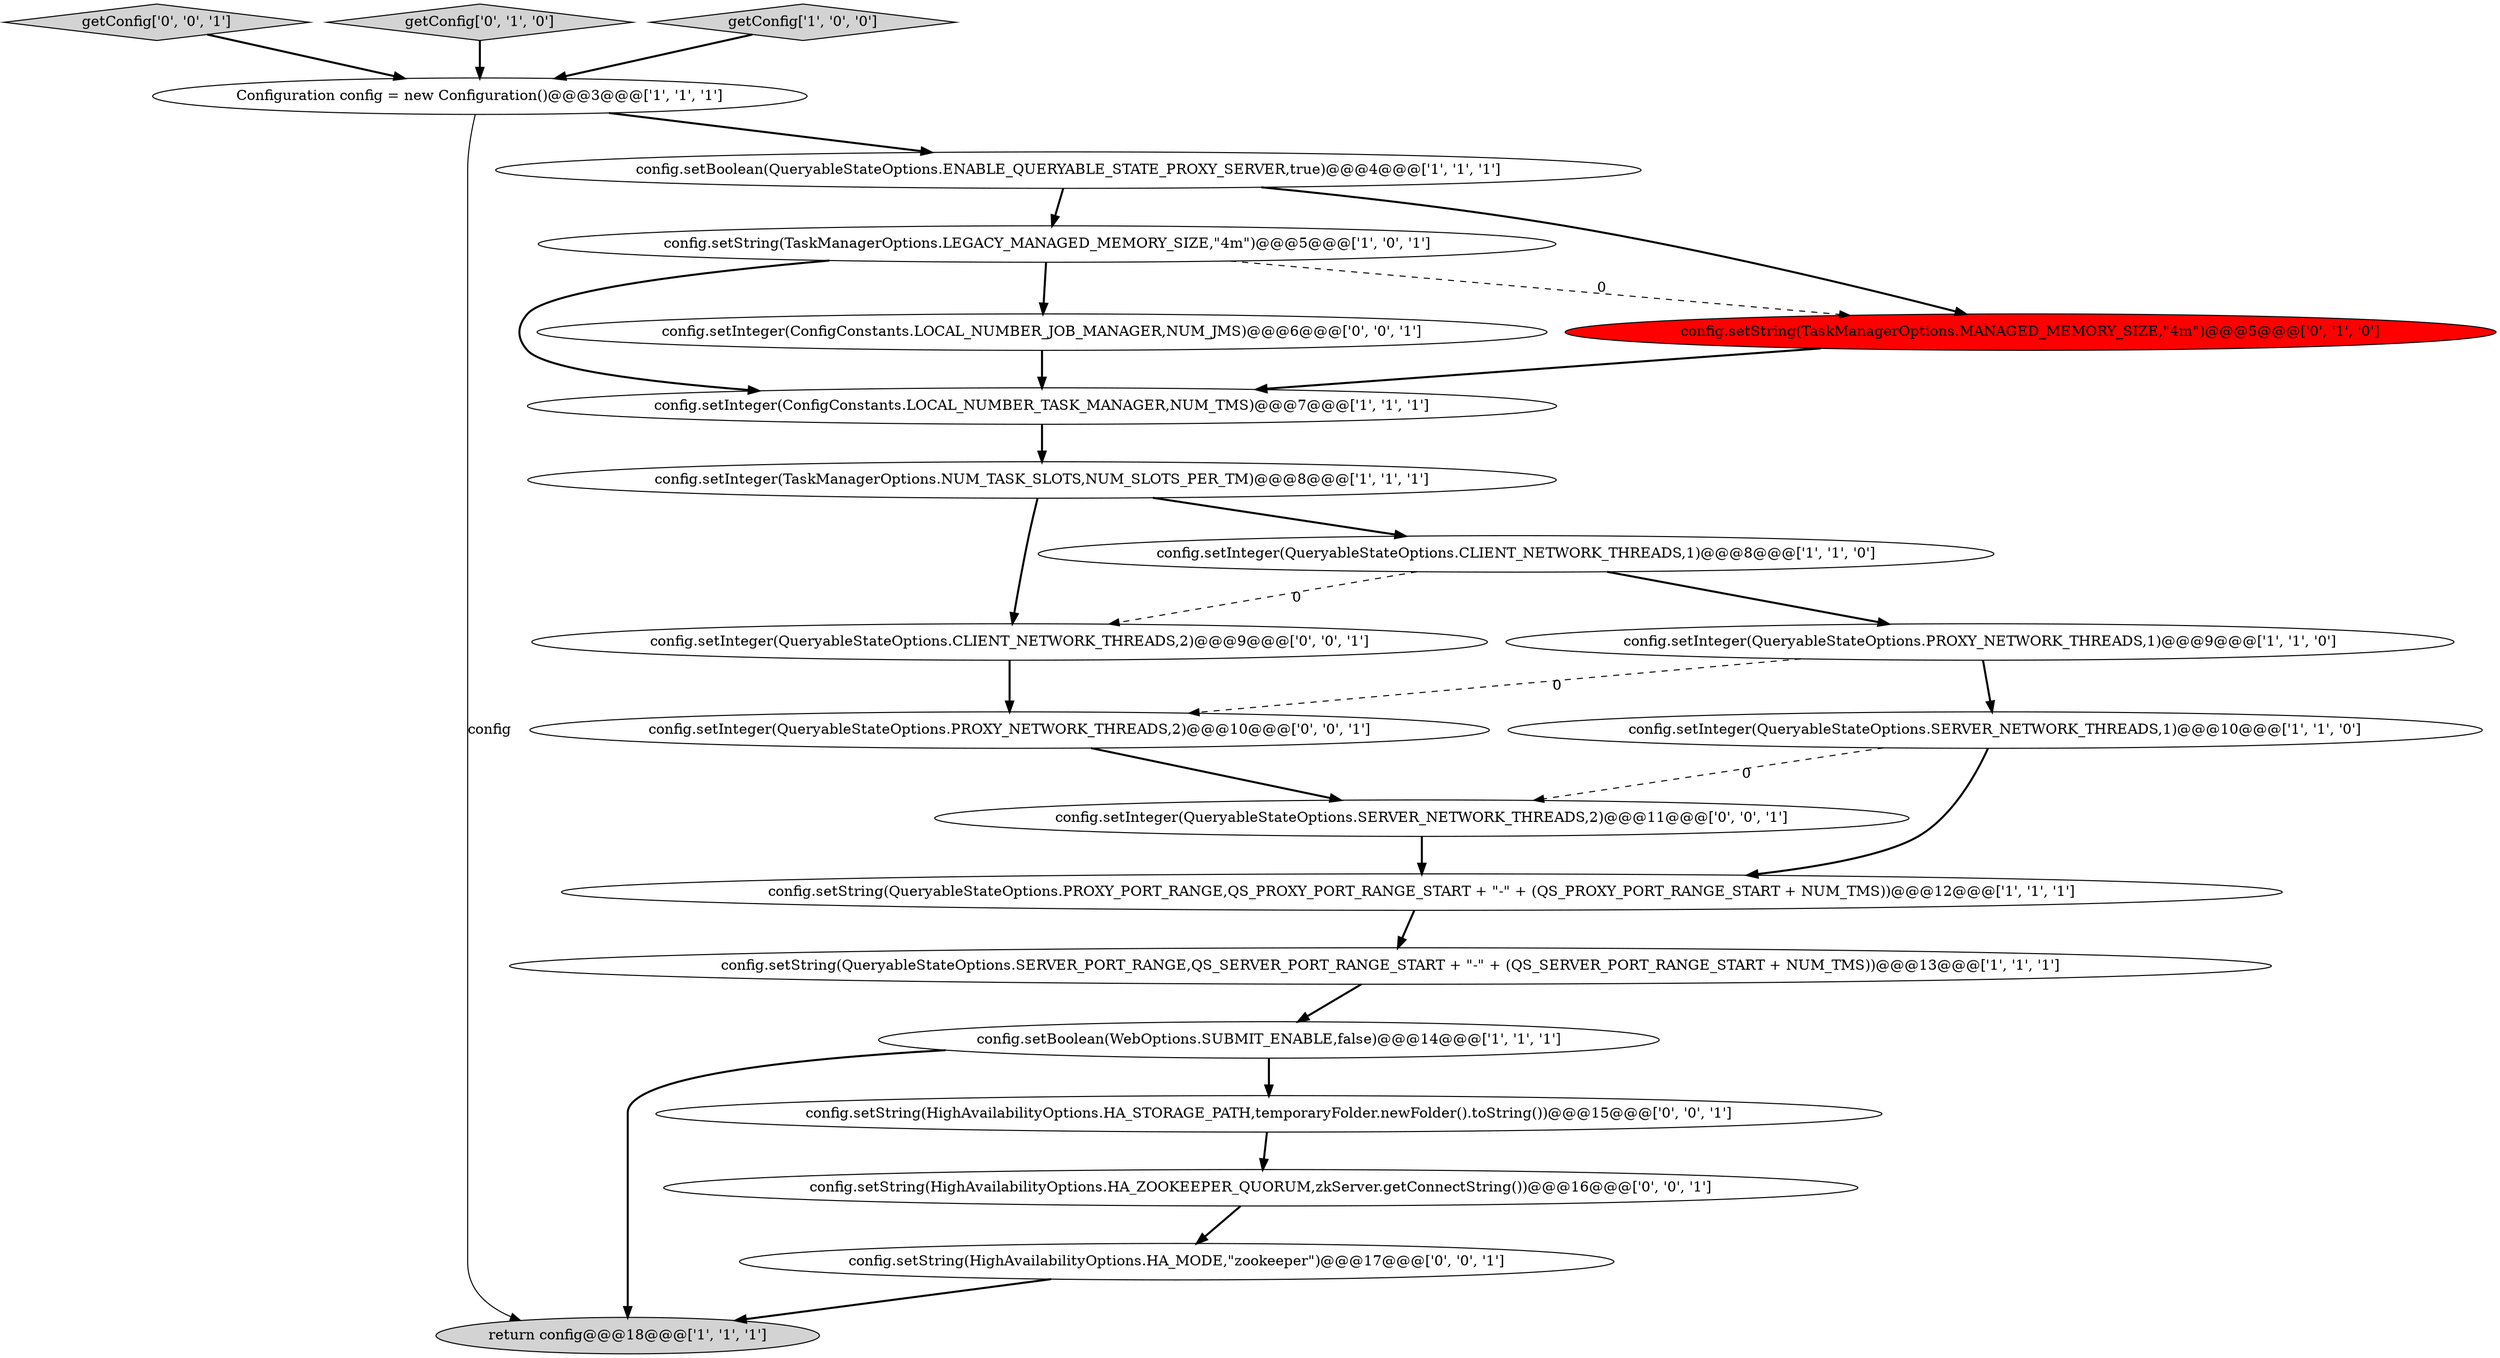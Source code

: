 digraph {
13 [style = filled, label = "config.setString(TaskManagerOptions.MANAGED_MEMORY_SIZE,\"4m\")@@@5@@@['0', '1', '0']", fillcolor = red, shape = ellipse image = "AAA1AAABBB2BBB"];
21 [style = filled, label = "config.setString(HighAvailabilityOptions.HA_STORAGE_PATH,temporaryFolder.newFolder().toString())@@@15@@@['0', '0', '1']", fillcolor = white, shape = ellipse image = "AAA0AAABBB3BBB"];
9 [style = filled, label = "Configuration config = new Configuration()@@@3@@@['1', '1', '1']", fillcolor = white, shape = ellipse image = "AAA0AAABBB1BBB"];
2 [style = filled, label = "return config@@@18@@@['1', '1', '1']", fillcolor = lightgray, shape = ellipse image = "AAA0AAABBB1BBB"];
7 [style = filled, label = "config.setInteger(QueryableStateOptions.CLIENT_NETWORK_THREADS,1)@@@8@@@['1', '1', '0']", fillcolor = white, shape = ellipse image = "AAA0AAABBB1BBB"];
10 [style = filled, label = "config.setBoolean(QueryableStateOptions.ENABLE_QUERYABLE_STATE_PROXY_SERVER,true)@@@4@@@['1', '1', '1']", fillcolor = white, shape = ellipse image = "AAA0AAABBB1BBB"];
1 [style = filled, label = "config.setInteger(QueryableStateOptions.SERVER_NETWORK_THREADS,1)@@@10@@@['1', '1', '0']", fillcolor = white, shape = ellipse image = "AAA0AAABBB1BBB"];
11 [style = filled, label = "config.setString(TaskManagerOptions.LEGACY_MANAGED_MEMORY_SIZE,\"4m\")@@@5@@@['1', '0', '1']", fillcolor = white, shape = ellipse image = "AAA0AAABBB1BBB"];
15 [style = filled, label = "config.setInteger(QueryableStateOptions.CLIENT_NETWORK_THREADS,2)@@@9@@@['0', '0', '1']", fillcolor = white, shape = ellipse image = "AAA0AAABBB3BBB"];
16 [style = filled, label = "getConfig['0', '0', '1']", fillcolor = lightgray, shape = diamond image = "AAA0AAABBB3BBB"];
5 [style = filled, label = "config.setInteger(QueryableStateOptions.PROXY_NETWORK_THREADS,1)@@@9@@@['1', '1', '0']", fillcolor = white, shape = ellipse image = "AAA0AAABBB1BBB"];
12 [style = filled, label = "config.setBoolean(WebOptions.SUBMIT_ENABLE,false)@@@14@@@['1', '1', '1']", fillcolor = white, shape = ellipse image = "AAA0AAABBB1BBB"];
22 [style = filled, label = "config.setString(HighAvailabilityOptions.HA_MODE,\"zookeeper\")@@@17@@@['0', '0', '1']", fillcolor = white, shape = ellipse image = "AAA0AAABBB3BBB"];
14 [style = filled, label = "getConfig['0', '1', '0']", fillcolor = lightgray, shape = diamond image = "AAA0AAABBB2BBB"];
0 [style = filled, label = "config.setInteger(ConfigConstants.LOCAL_NUMBER_TASK_MANAGER,NUM_TMS)@@@7@@@['1', '1', '1']", fillcolor = white, shape = ellipse image = "AAA0AAABBB1BBB"];
19 [style = filled, label = "config.setString(HighAvailabilityOptions.HA_ZOOKEEPER_QUORUM,zkServer.getConnectString())@@@16@@@['0', '0', '1']", fillcolor = white, shape = ellipse image = "AAA0AAABBB3BBB"];
3 [style = filled, label = "config.setString(QueryableStateOptions.PROXY_PORT_RANGE,QS_PROXY_PORT_RANGE_START + \"-\" + (QS_PROXY_PORT_RANGE_START + NUM_TMS))@@@12@@@['1', '1', '1']", fillcolor = white, shape = ellipse image = "AAA0AAABBB1BBB"];
17 [style = filled, label = "config.setInteger(ConfigConstants.LOCAL_NUMBER_JOB_MANAGER,NUM_JMS)@@@6@@@['0', '0', '1']", fillcolor = white, shape = ellipse image = "AAA0AAABBB3BBB"];
4 [style = filled, label = "config.setInteger(TaskManagerOptions.NUM_TASK_SLOTS,NUM_SLOTS_PER_TM)@@@8@@@['1', '1', '1']", fillcolor = white, shape = ellipse image = "AAA0AAABBB1BBB"];
8 [style = filled, label = "getConfig['1', '0', '0']", fillcolor = lightgray, shape = diamond image = "AAA0AAABBB1BBB"];
6 [style = filled, label = "config.setString(QueryableStateOptions.SERVER_PORT_RANGE,QS_SERVER_PORT_RANGE_START + \"-\" + (QS_SERVER_PORT_RANGE_START + NUM_TMS))@@@13@@@['1', '1', '1']", fillcolor = white, shape = ellipse image = "AAA0AAABBB1BBB"];
20 [style = filled, label = "config.setInteger(QueryableStateOptions.SERVER_NETWORK_THREADS,2)@@@11@@@['0', '0', '1']", fillcolor = white, shape = ellipse image = "AAA0AAABBB3BBB"];
18 [style = filled, label = "config.setInteger(QueryableStateOptions.PROXY_NETWORK_THREADS,2)@@@10@@@['0', '0', '1']", fillcolor = white, shape = ellipse image = "AAA0AAABBB3BBB"];
22->2 [style = bold, label=""];
21->19 [style = bold, label=""];
12->21 [style = bold, label=""];
4->15 [style = bold, label=""];
1->3 [style = bold, label=""];
3->6 [style = bold, label=""];
20->3 [style = bold, label=""];
9->10 [style = bold, label=""];
9->2 [style = solid, label="config"];
5->18 [style = dashed, label="0"];
15->18 [style = bold, label=""];
4->7 [style = bold, label=""];
1->20 [style = dashed, label="0"];
5->1 [style = bold, label=""];
18->20 [style = bold, label=""];
12->2 [style = bold, label=""];
7->5 [style = bold, label=""];
11->0 [style = bold, label=""];
11->13 [style = dashed, label="0"];
17->0 [style = bold, label=""];
10->13 [style = bold, label=""];
0->4 [style = bold, label=""];
8->9 [style = bold, label=""];
7->15 [style = dashed, label="0"];
11->17 [style = bold, label=""];
14->9 [style = bold, label=""];
19->22 [style = bold, label=""];
16->9 [style = bold, label=""];
13->0 [style = bold, label=""];
10->11 [style = bold, label=""];
6->12 [style = bold, label=""];
}
